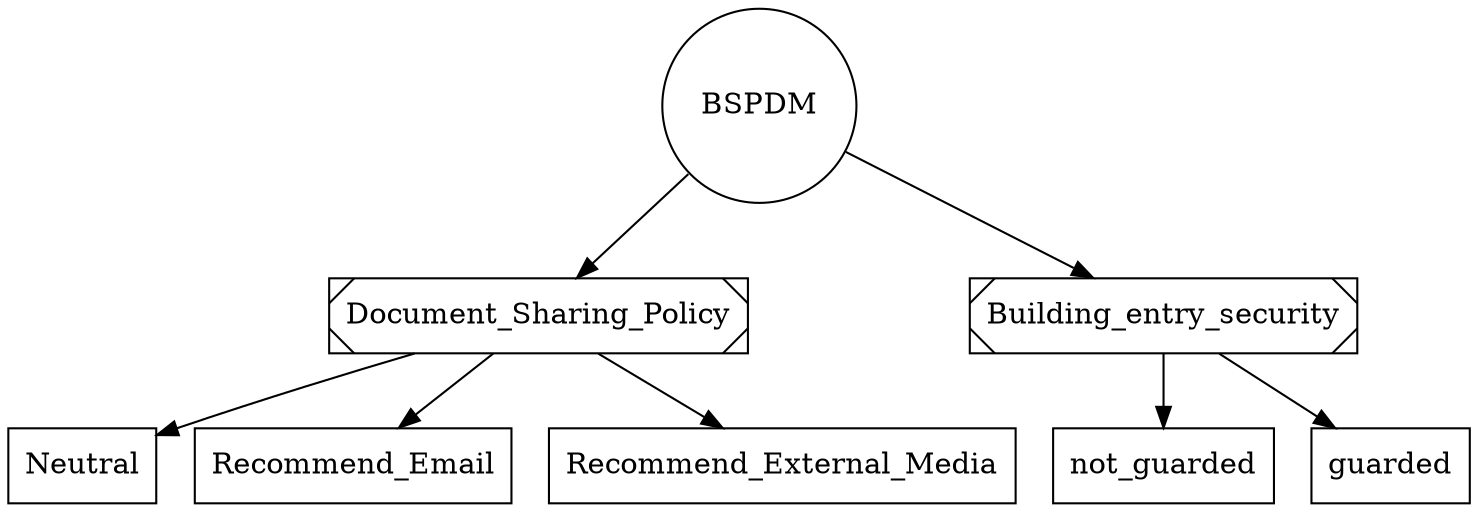 digraph G { 
rankdir = BT; 
edge[dir=back]; 
BSPDM[shape=circle]
"Document_Sharing_Policy"[shape=polygon, style=diagonals]
"Neutral"[shape=box]
"Recommend_Email"[shape=box]
"Recommend_External_Media"[shape=box]
"Building_entry_security"[shape=polygon, style=diagonals]
"not_guarded"[shape=box]
"guarded"[shape=box]
"Neutral"->"Document_Sharing_Policy"
"Recommend_Email"->"Document_Sharing_Policy"
"Recommend_External_Media"->"Document_Sharing_Policy"
"not_guarded"->"Building_entry_security"
"guarded"->"Building_entry_security"
"Document_Sharing_Policy"->BSPDM
"Building_entry_security"->BSPDM
}
